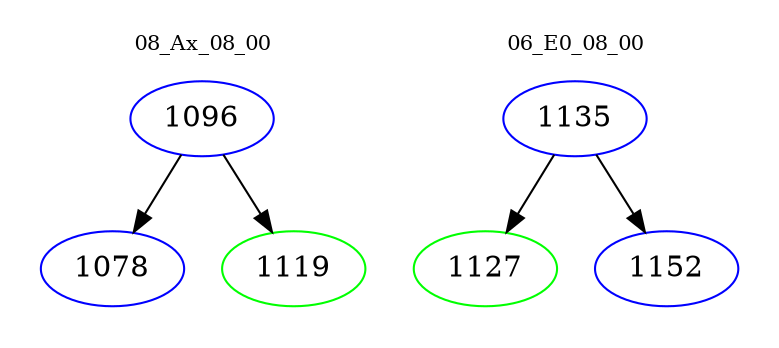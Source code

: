 digraph{
subgraph cluster_0 {
color = white
label = "08_Ax_08_00";
fontsize=10;
T0_1096 [label="1096", color="blue"]
T0_1096 -> T0_1078 [color="black"]
T0_1078 [label="1078", color="blue"]
T0_1096 -> T0_1119 [color="black"]
T0_1119 [label="1119", color="green"]
}
subgraph cluster_1 {
color = white
label = "06_E0_08_00";
fontsize=10;
T1_1135 [label="1135", color="blue"]
T1_1135 -> T1_1127 [color="black"]
T1_1127 [label="1127", color="green"]
T1_1135 -> T1_1152 [color="black"]
T1_1152 [label="1152", color="blue"]
}
}
